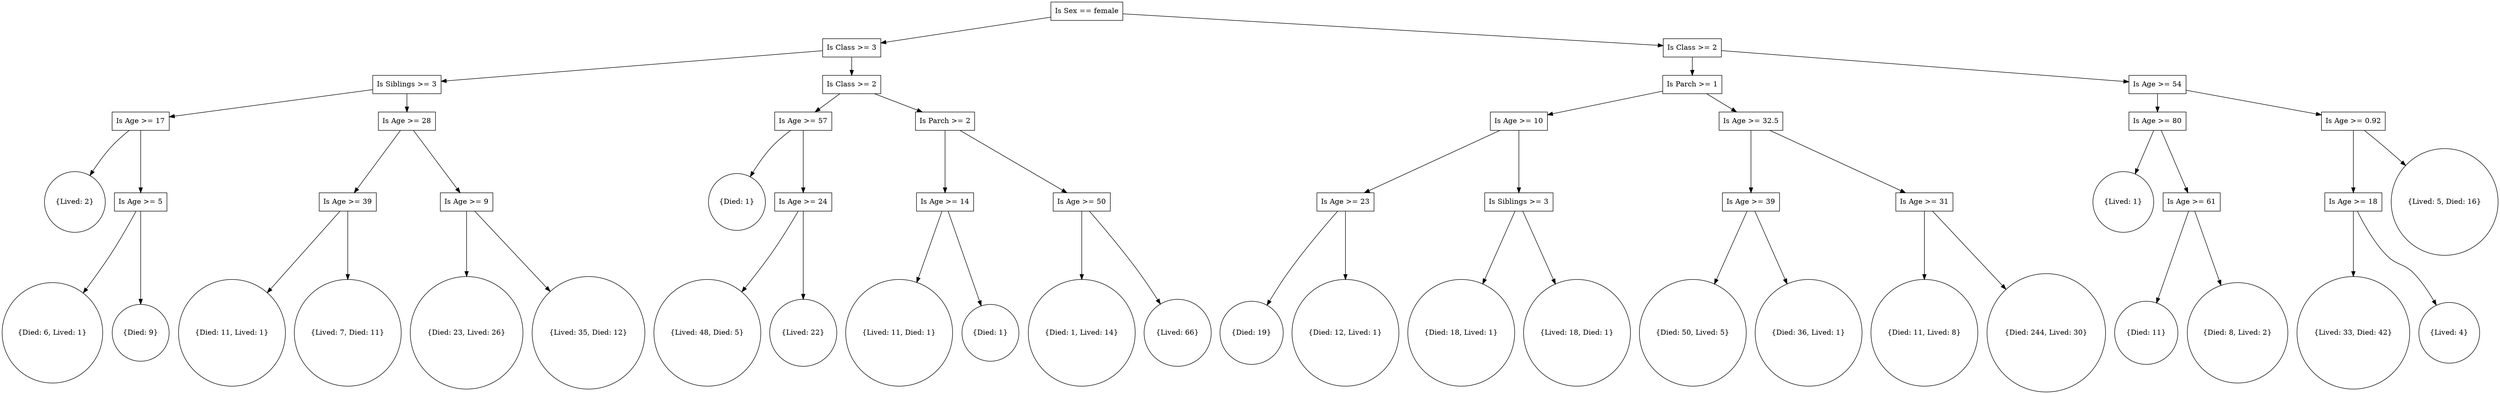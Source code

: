 digraph Tree {
	1[shape=box,label="Is Sex == female"]
	2[shape=box,label="Is Class >= 3"]
	3[shape=box,label="Is Class >= 2"]
	4[shape=box,label="Is Siblings >= 3"]
	5[shape=box,label="Is Class >= 2"]
	6[shape=box,label="Is Parch >= 1"]
	7[shape=box,label="Is Age >= 54"]
	8[shape=box,label="Is Age >= 17"]
	9[shape=box,label="Is Age >= 28"]
	10[shape=box,label="Is Age >= 57"]
	11[shape=box,label="Is Parch >= 2"]
	12[shape=box,label="Is Age >= 10"]
	13[shape=box,label="Is Age >= 32.5"]
	14[shape=box,label="Is Age >= 80"]
	15[shape=box,label="Is Age >= 0.92"]
	16[shape=circle,label="{Lived: 2}"]
	17[shape=box,label="Is Age >= 5"]
	18[shape=box,label="Is Age >= 39"]
	19[shape=box,label="Is Age >= 9"]
	20[shape=circle,label="{Died: 1}"]
	21[shape=box,label="Is Age >= 24"]
	22[shape=box,label="Is Age >= 14"]
	23[shape=box,label="Is Age >= 50"]
	24[shape=box,label="Is Age >= 23"]
	25[shape=box,label="Is Siblings >= 3"]
	26[shape=box,label="Is Age >= 39"]
	27[shape=box,label="Is Age >= 31"]
	28[shape=circle,label="{Lived: 1}"]
	29[shape=box,label="Is Age >= 61"]
	30[shape=box,label="Is Age >= 18"]
	31[shape=circle,label="{Lived: 5, Died: 16}"]
	32[shape=circle,label="{Died: 6, Lived: 1}"]
	33[shape=circle,label="{Died: 9}"]
	34[shape=circle,label="{Died: 11, Lived: 1}"]
	35[shape=circle,label="{Lived: 7, Died: 11}"]
	36[shape=circle,label="{Died: 23, Lived: 26}"]
	37[shape=circle,label="{Lived: 35, Died: 12}"]
	38[shape=circle,label="{Lived: 48, Died: 5}"]
	39[shape=circle,label="{Lived: 22}"]
	40[shape=circle,label="{Lived: 11, Died: 1}"]
	41[shape=circle,label="{Died: 1}"]
	42[shape=circle,label="{Died: 1, Lived: 14}"]
	43[shape=circle,label="{Lived: 66}"]
	44[shape=circle,label="{Died: 19}"]
	45[shape=circle,label="{Died: 12, Lived: 1}"]
	46[shape=circle,label="{Died: 18, Lived: 1}"]
	47[shape=circle,label="{Lived: 18, Died: 1}"]
	48[shape=circle,label="{Died: 50, Lived: 5}"]
	49[shape=circle,label="{Died: 36, Lived: 1}"]
	50[shape=circle,label="{Died: 11, Lived: 8}"]
	51[shape=circle,label="{Died: 244, Lived: 30}"]
	52[shape=circle,label="{Died: 11}"]
	53[shape=circle,label="{Died: 8, Lived: 2}"]
	54[shape=circle,label="{Lived: 33, Died: 42}"]
	55[shape=circle,label="{Lived: 4}"]
	1->2
	1->3
	2->4
	2->5
	3->6
	3->7
	4->8
	4->9
	5->10
	5->11
	6->12
	6->13
	7->14
	7->15
	8->16
	8->17
	9->18
	9->19
	10->20
	10->21
	11->22
	11->23
	12->24
	12->25
	13->26
	13->27
	14->28
	14->29
	15->30
	15->31
	17->32
	17->33
	18->34
	18->35
	19->36
	19->37
	21->38
	21->39
	22->40
	22->41
	23->42
	23->43
	24->44
	24->45
	25->46
	25->47
	26->48
	26->49
	27->50
	27->51
	29->52
	29->53
	30->54
	30->55
}